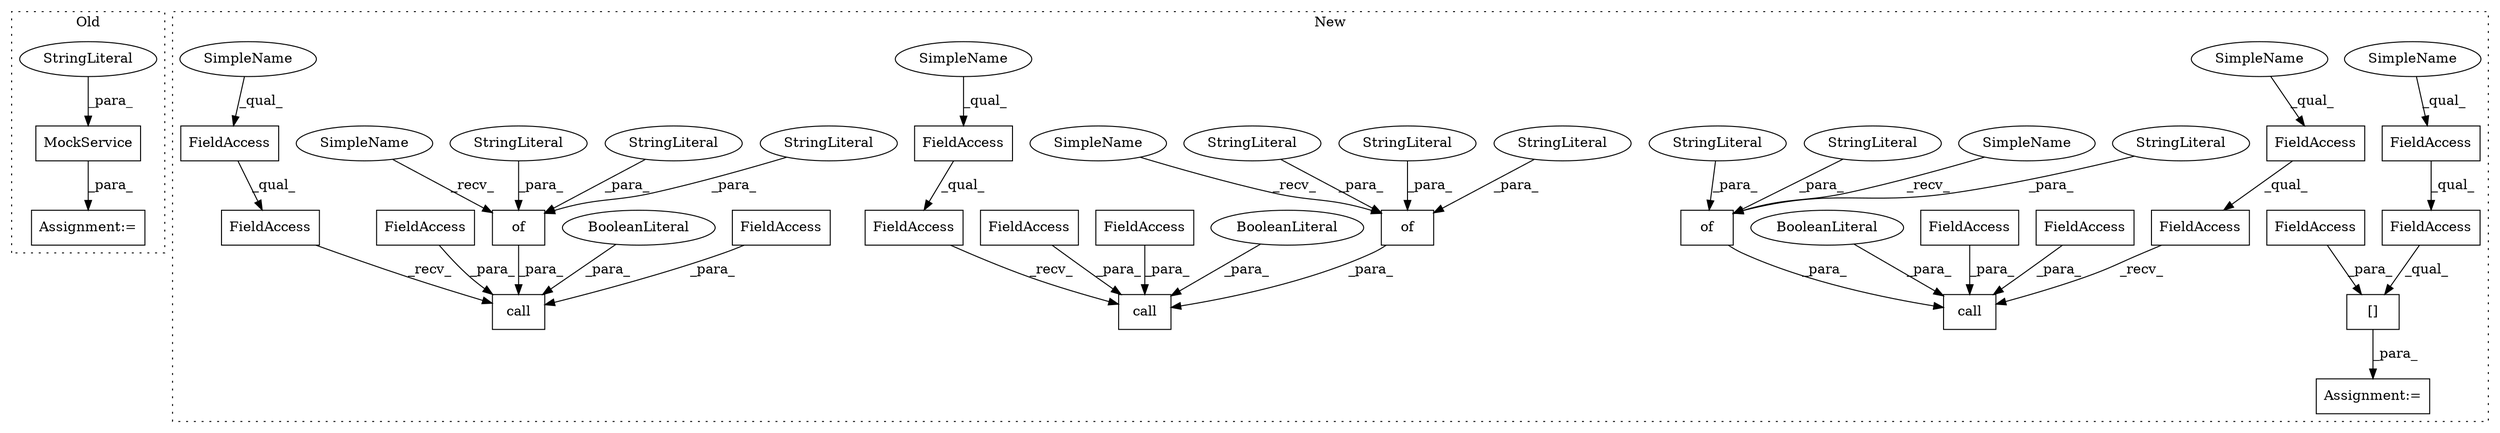 digraph G {
subgraph cluster0 {
1 [label="MockService" a="32" s="19513,19547" l="12,1" shape="box"];
28 [label="StringLiteral" a="45" s="19525" l="10" shape="ellipse"];
30 [label="Assignment:=" a="7" s="19512" l="1" shape="box"];
label = "Old";
style="dotted";
}
subgraph cluster1 {
2 [label="[]" a="2" s="22072,22113" l="15,1" shape="box"];
3 [label="FieldAccess" a="22" s="22087" l="26" shape="box"];
4 [label="FieldAccess" a="22" s="22072" l="14" shape="box"];
5 [label="FieldAccess" a="22" s="22072" l="9" shape="box"];
6 [label="FieldAccess" a="22" s="22615" l="9" shape="box"];
7 [label="FieldAccess" a="22" s="22842" l="9" shape="box"];
8 [label="FieldAccess" a="22" s="22388" l="9" shape="box"];
9 [label="FieldAccess" a="22" s="22615" l="18" shape="box"];
10 [label="call" a="32" s="22634,22780" l="5,1" shape="box"];
11 [label="FieldAccess" a="22" s="22388" l="18" shape="box"];
12 [label="call" a="32" s="22407,22553" l="5,1" shape="box"];
13 [label="FieldAccess" a="22" s="22657" l="30" shape="box"];
14 [label="FieldAccess" a="22" s="22842" l="18" shape="box"];
15 [label="call" a="32" s="22861,22981" l="5,1" shape="box"];
16 [label="FieldAccess" a="22" s="22412" l="17" shape="box"];
17 [label="FieldAccess" a="22" s="22884" l="30" shape="box"];
18 [label="FieldAccess" a="22" s="22430" l="30" shape="box"];
19 [label="FieldAccess" a="22" s="22866" l="17" shape="box"];
20 [label="FieldAccess" a="22" s="22639" l="17" shape="box"];
21 [label="of" a="32" s="22919,22975" l="3,1" shape="box"];
22 [label="BooleanLiteral" a="9" s="22776" l="4" shape="ellipse"];
23 [label="of" a="32" s="22465,22547" l="3,1" shape="box"];
24 [label="BooleanLiteral" a="9" s="22549" l="4" shape="ellipse"];
25 [label="of" a="32" s="22692,22774" l="3,1" shape="box"];
26 [label="BooleanLiteral" a="9" s="22977" l="4" shape="ellipse"];
27 [label="Assignment:=" a="7" s="22071" l="1" shape="box"];
29 [label="StringLiteral" a="45" s="22501" l="8" shape="ellipse"];
31 [label="StringLiteral" a="45" s="22931" l="23" shape="ellipse"];
32 [label="StringLiteral" a="45" s="22704" l="23" shape="ellipse"];
33 [label="StringLiteral" a="45" s="22695" l="8" shape="ellipse"];
34 [label="StringLiteral" a="45" s="22922" l="8" shape="ellipse"];
35 [label="StringLiteral" a="45" s="22468" l="8" shape="ellipse"];
36 [label="StringLiteral" a="45" s="22728" l="8" shape="ellipse"];
37 [label="StringLiteral" a="45" s="22477" l="23" shape="ellipse"];
38 [label="StringLiteral" a="45" s="22955" l="8" shape="ellipse"];
39 [label="SimpleName" a="42" s="22072" l="4" shape="ellipse"];
40 [label="SimpleName" a="42" s="22388" l="4" shape="ellipse"];
41 [label="SimpleName" a="42" s="22615" l="4" shape="ellipse"];
42 [label="SimpleName" a="42" s="22842" l="4" shape="ellipse"];
43 [label="SimpleName" a="42" s="22461" l="3" shape="ellipse"];
44 [label="SimpleName" a="42" s="22688" l="3" shape="ellipse"];
45 [label="SimpleName" a="42" s="22915" l="3" shape="ellipse"];
label = "New";
style="dotted";
}
1 -> 30 [label="_para_"];
2 -> 27 [label="_para_"];
3 -> 2 [label="_para_"];
4 -> 2 [label="_qual_"];
5 -> 4 [label="_qual_"];
6 -> 9 [label="_qual_"];
7 -> 14 [label="_qual_"];
8 -> 11 [label="_qual_"];
9 -> 10 [label="_recv_"];
11 -> 12 [label="_recv_"];
13 -> 10 [label="_para_"];
14 -> 15 [label="_recv_"];
16 -> 12 [label="_para_"];
17 -> 15 [label="_para_"];
18 -> 12 [label="_para_"];
19 -> 15 [label="_para_"];
20 -> 10 [label="_para_"];
21 -> 15 [label="_para_"];
22 -> 10 [label="_para_"];
23 -> 12 [label="_para_"];
24 -> 12 [label="_para_"];
25 -> 10 [label="_para_"];
26 -> 15 [label="_para_"];
28 -> 1 [label="_para_"];
29 -> 23 [label="_para_"];
31 -> 21 [label="_para_"];
32 -> 25 [label="_para_"];
33 -> 25 [label="_para_"];
34 -> 21 [label="_para_"];
35 -> 23 [label="_para_"];
36 -> 25 [label="_para_"];
37 -> 23 [label="_para_"];
38 -> 21 [label="_para_"];
39 -> 5 [label="_qual_"];
40 -> 8 [label="_qual_"];
41 -> 6 [label="_qual_"];
42 -> 7 [label="_qual_"];
43 -> 23 [label="_recv_"];
44 -> 25 [label="_recv_"];
45 -> 21 [label="_recv_"];
}